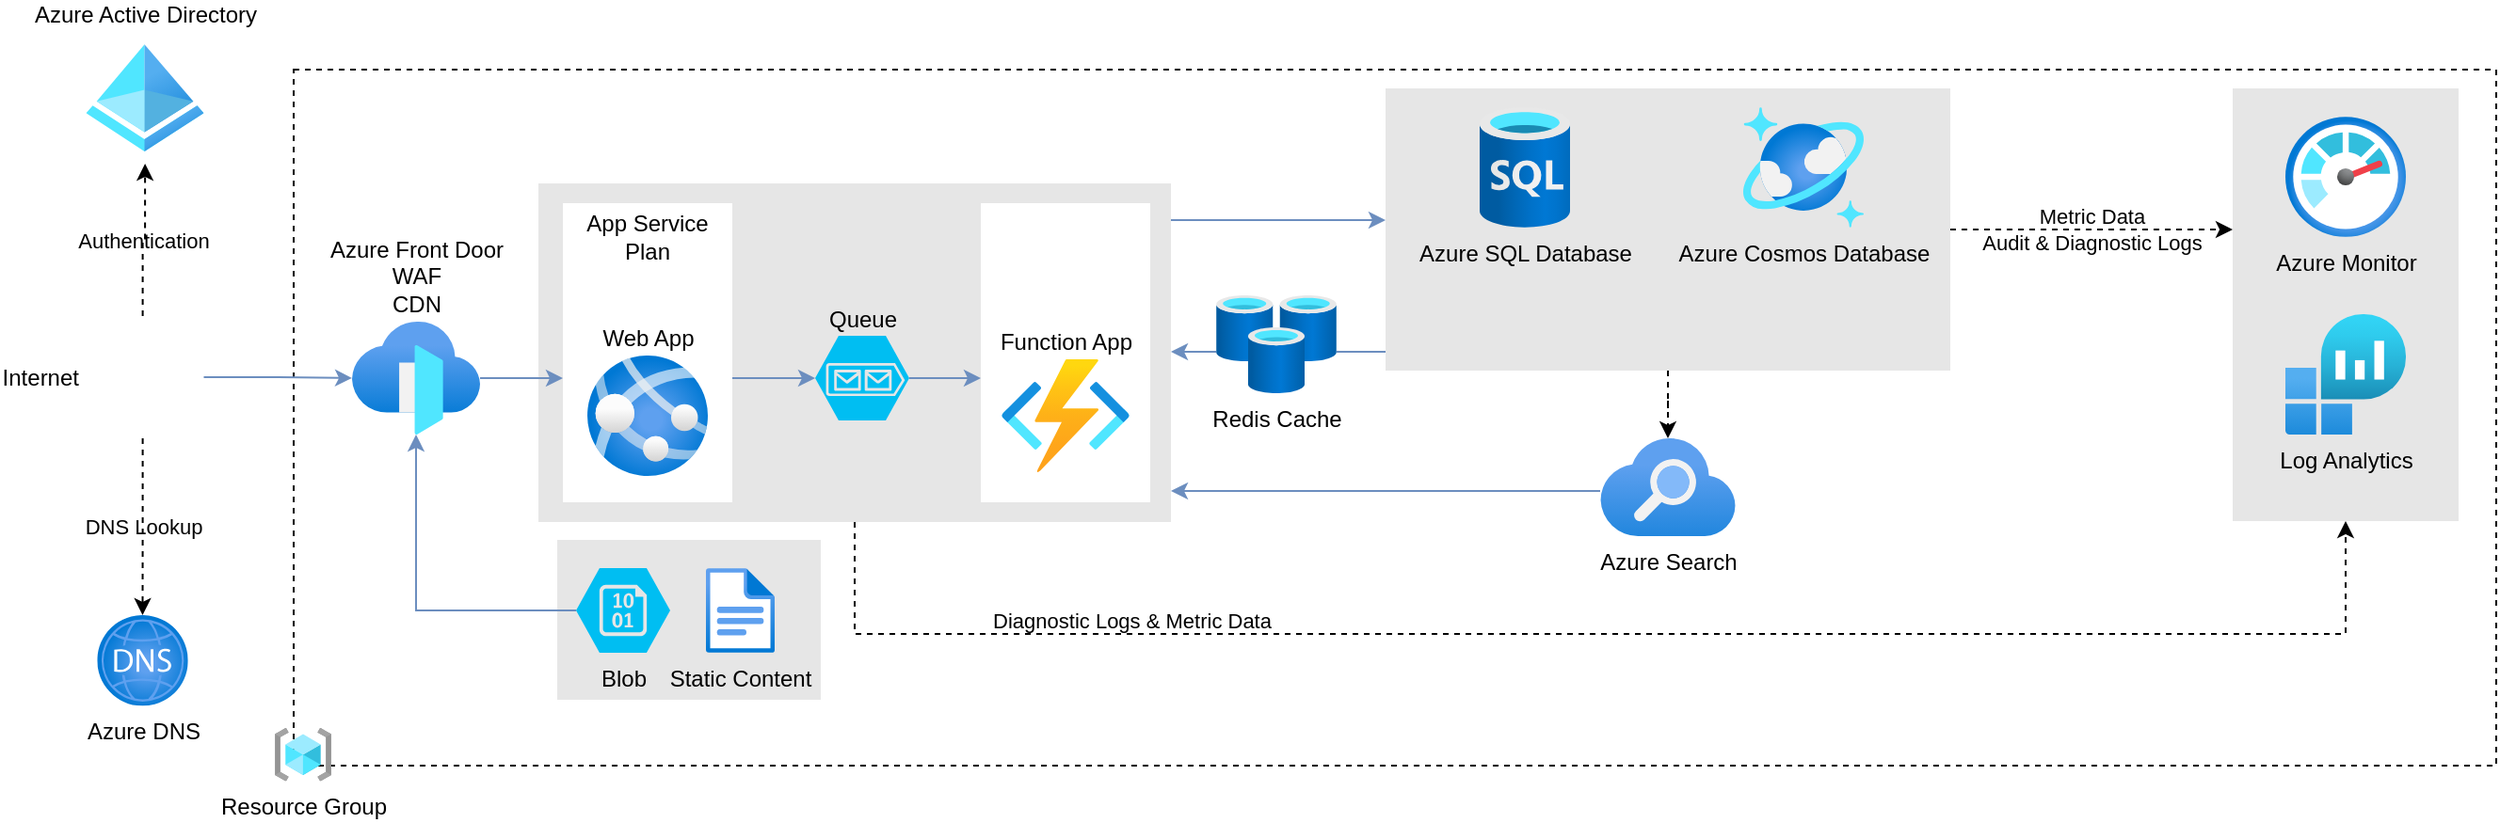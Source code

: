 <mxfile version="21.1.4" type="device">
  <diagram id="SuA4Y0zNOg8mSzCf1fTb" name="Página-1">
    <mxGraphModel dx="1366" dy="887" grid="1" gridSize="10" guides="1" tooltips="1" connect="1" arrows="1" fold="1" page="1" pageScale="1" pageWidth="827" pageHeight="1169" math="0" shadow="0">
      <root>
        <mxCell id="0" />
        <mxCell id="1" parent="0" />
        <mxCell id="rHMRhhfsmZjwr-JyM9iI-22" value="" style="rounded=0;whiteSpace=wrap;html=1;fillColor=none;dashed=1;labelBackgroundColor=none;" parent="1" vertex="1">
          <mxGeometry x="160" y="40" width="1170" height="370" as="geometry" />
        </mxCell>
        <mxCell id="rHMRhhfsmZjwr-JyM9iI-27" style="edgeStyle=orthogonalEdgeStyle;rounded=0;orthogonalLoop=1;jettySize=auto;html=1;dashed=1;labelBackgroundColor=none;" parent="1" source="rHMRhhfsmZjwr-JyM9iI-26" target="rHMRhhfsmZjwr-JyM9iI-19" edge="1">
          <mxGeometry relative="1" as="geometry" />
        </mxCell>
        <mxCell id="rHMRhhfsmZjwr-JyM9iI-30" style="edgeStyle=orthogonalEdgeStyle;rounded=0;orthogonalLoop=1;jettySize=auto;html=1;endArrow=none;endFill=0;fillColor=#dae8fc;strokeColor=#6c8ebf;labelBackgroundColor=none;" parent="1" source="rHMRhhfsmZjwr-JyM9iI-26" target="rHMRhhfsmZjwr-JyM9iI-20" edge="1">
          <mxGeometry relative="1" as="geometry">
            <Array as="points">
              <mxPoint x="730" y="190" />
              <mxPoint x="730" y="190" />
            </Array>
          </mxGeometry>
        </mxCell>
        <mxCell id="-X691ST315V3n6Ed_qC9-4" value="Metric Data&lt;br&gt;Audit &amp;amp; Diagnostic Logs" style="edgeStyle=orthogonalEdgeStyle;rounded=0;orthogonalLoop=1;jettySize=auto;html=1;labelBackgroundColor=none;dashed=1;" parent="1" source="rHMRhhfsmZjwr-JyM9iI-26" target="-X691ST315V3n6Ed_qC9-3" edge="1">
          <mxGeometry relative="1" as="geometry">
            <Array as="points">
              <mxPoint x="1110" y="125" />
              <mxPoint x="1110" y="125" />
            </Array>
          </mxGeometry>
        </mxCell>
        <mxCell id="rHMRhhfsmZjwr-JyM9iI-34" style="edgeStyle=orthogonalEdgeStyle;rounded=0;orthogonalLoop=1;jettySize=auto;html=1;fillColor=#dae8fc;strokeColor=#6c8ebf;labelBackgroundColor=none;" parent="1" source="rHMRhhfsmZjwr-JyM9iI-25" target="rHMRhhfsmZjwr-JyM9iI-26" edge="1">
          <mxGeometry relative="1" as="geometry">
            <Array as="points">
              <mxPoint x="710" y="120" />
              <mxPoint x="710" y="120" />
            </Array>
          </mxGeometry>
        </mxCell>
        <mxCell id="-X691ST315V3n6Ed_qC9-6" style="edgeStyle=orthogonalEdgeStyle;rounded=0;orthogonalLoop=1;jettySize=auto;html=1;dashed=1;labelBackgroundColor=none;entryX=0.5;entryY=1;entryDx=0;entryDy=0;" parent="1" source="rHMRhhfsmZjwr-JyM9iI-25" target="-X691ST315V3n6Ed_qC9-3" edge="1">
          <mxGeometry relative="1" as="geometry">
            <mxPoint x="1250" y="300" as="targetPoint" />
            <Array as="points">
              <mxPoint x="458" y="340" />
              <mxPoint x="1250" y="340" />
            </Array>
          </mxGeometry>
        </mxCell>
        <mxCell id="-X691ST315V3n6Ed_qC9-7" value="Diagnostic Logs &amp;amp; Metric Data" style="edgeLabel;html=1;align=center;verticalAlign=middle;resizable=0;points=[];labelBackgroundColor=none;" parent="-X691ST315V3n6Ed_qC9-6" vertex="1" connectable="0">
          <mxGeometry x="-0.561" relative="1" as="geometry">
            <mxPoint x="6" y="-7" as="offset" />
          </mxGeometry>
        </mxCell>
        <mxCell id="rHMRhhfsmZjwr-JyM9iI-25" value="" style="rounded=0;whiteSpace=wrap;html=1;dashed=1;labelBackgroundColor=none;fillColor=#E6E6E6;strokeColor=none;" parent="1" vertex="1">
          <mxGeometry x="290" y="100.5" width="336" height="180" as="geometry" />
        </mxCell>
        <mxCell id="rHMRhhfsmZjwr-JyM9iI-24" value="" style="rounded=0;whiteSpace=wrap;html=1;dashed=1;fillColor=#E6E6E6;strokeColor=none;labelBackgroundColor=none;" parent="1" vertex="1">
          <mxGeometry x="300" y="290" width="140" height="85" as="geometry" />
        </mxCell>
        <mxCell id="rHMRhhfsmZjwr-JyM9iI-1" value="Azure Active Directory" style="aspect=fixed;html=1;points=[];align=center;image;fontSize=12;image=img/lib/azure2/identity/Azure_Active_Directory.svg;fontFamily=Helvetica;fontColor=default;strokeColor=none;fillColor=#00BEF2;labelPosition=center;verticalLabelPosition=top;verticalAlign=bottom;labelBackgroundColor=none;" parent="1" vertex="1">
          <mxGeometry x="49.75" y="20" width="62.5" height="70" as="geometry" />
        </mxCell>
        <mxCell id="rHMRhhfsmZjwr-JyM9iI-5" value="DNS Lookup" style="edgeStyle=orthogonalEdgeStyle;rounded=0;orthogonalLoop=1;jettySize=auto;html=1;dashed=1;labelBackgroundColor=none;" parent="1" source="rHMRhhfsmZjwr-JyM9iI-3" target="rHMRhhfsmZjwr-JyM9iI-4" edge="1">
          <mxGeometry relative="1" as="geometry" />
        </mxCell>
        <mxCell id="rHMRhhfsmZjwr-JyM9iI-6" value="Authentication" style="edgeStyle=orthogonalEdgeStyle;rounded=0;orthogonalLoop=1;jettySize=auto;html=1;dashed=1;labelBackgroundColor=none;" parent="1" source="rHMRhhfsmZjwr-JyM9iI-3" target="rHMRhhfsmZjwr-JyM9iI-1" edge="1">
          <mxGeometry relative="1" as="geometry" />
        </mxCell>
        <mxCell id="rHMRhhfsmZjwr-JyM9iI-14" style="edgeStyle=orthogonalEdgeStyle;rounded=0;orthogonalLoop=1;jettySize=auto;html=1;fillColor=#dae8fc;strokeColor=#6c8ebf;labelBackgroundColor=none;" parent="1" source="rHMRhhfsmZjwr-JyM9iI-3" target="rHMRhhfsmZjwr-JyM9iI-7" edge="1">
          <mxGeometry relative="1" as="geometry" />
        </mxCell>
        <mxCell id="rHMRhhfsmZjwr-JyM9iI-3" value="Internet" style="shape=image;html=1;verticalAlign=middle;verticalLabelPosition=middle;labelBackgroundColor=none;imageAspect=0;aspect=fixed;image=https://cdn4.iconfinder.com/data/icons/for-your-interface-free-samples/128/Globe-128.png;labelPosition=left;align=right;" parent="1" vertex="1">
          <mxGeometry x="47.25" y="171" width="65" height="65" as="geometry" />
        </mxCell>
        <mxCell id="rHMRhhfsmZjwr-JyM9iI-4" value="Azure DNS" style="aspect=fixed;html=1;points=[];align=center;image;fontSize=12;image=img/lib/azure2/networking/DNS_Zones.svg;labelBackgroundColor=none;" parent="1" vertex="1">
          <mxGeometry x="55.63" y="330" width="48.25" height="48.25" as="geometry" />
        </mxCell>
        <mxCell id="rHMRhhfsmZjwr-JyM9iI-13" style="edgeStyle=orthogonalEdgeStyle;rounded=0;orthogonalLoop=1;jettySize=auto;html=1;fillColor=#dae8fc;strokeColor=#6c8ebf;labelBackgroundColor=none;" parent="1" source="rHMRhhfsmZjwr-JyM9iI-7" target="rHMRhhfsmZjwr-JyM9iI-28" edge="1">
          <mxGeometry relative="1" as="geometry">
            <Array as="points">
              <mxPoint x="290" y="204" />
              <mxPoint x="290" y="204" />
            </Array>
          </mxGeometry>
        </mxCell>
        <mxCell id="rHMRhhfsmZjwr-JyM9iI-7" value="Azure Front Door&lt;br&gt;WAF&lt;br&gt;CDN" style="aspect=fixed;html=1;points=[];align=center;image;fontSize=12;image=img/lib/azure2/networking/Front_Doors.svg;labelPosition=center;verticalLabelPosition=top;verticalAlign=bottom;labelBackgroundColor=none;" parent="1" vertex="1">
          <mxGeometry x="191" y="174" width="68" height="60" as="geometry" />
        </mxCell>
        <mxCell id="rHMRhhfsmZjwr-JyM9iI-11" style="edgeStyle=orthogonalEdgeStyle;rounded=0;orthogonalLoop=1;jettySize=auto;html=1;fillColor=#dae8fc;strokeColor=#6c8ebf;labelBackgroundColor=none;" parent="1" source="rHMRhhfsmZjwr-JyM9iI-28" target="rHMRhhfsmZjwr-JyM9iI-10" edge="1">
          <mxGeometry relative="1" as="geometry">
            <Array as="points">
              <mxPoint x="410" y="204" />
              <mxPoint x="410" y="204" />
            </Array>
          </mxGeometry>
        </mxCell>
        <mxCell id="rHMRhhfsmZjwr-JyM9iI-12" style="edgeStyle=orthogonalEdgeStyle;rounded=0;orthogonalLoop=1;jettySize=auto;html=1;fillColor=#dae8fc;strokeColor=#6c8ebf;labelBackgroundColor=none;" parent="1" source="rHMRhhfsmZjwr-JyM9iI-10" target="rHMRhhfsmZjwr-JyM9iI-29" edge="1">
          <mxGeometry relative="1" as="geometry">
            <Array as="points">
              <mxPoint x="520" y="204" />
              <mxPoint x="520" y="204" />
            </Array>
          </mxGeometry>
        </mxCell>
        <mxCell id="rHMRhhfsmZjwr-JyM9iI-10" value="Queue" style="verticalLabelPosition=top;html=1;verticalAlign=bottom;align=center;strokeColor=none;fillColor=#00BEF2;shape=mxgraph.azure.storage_queue;labelPosition=center;labelBackgroundColor=none;" parent="1" vertex="1">
          <mxGeometry x="437" y="181.5" width="50" height="45" as="geometry" />
        </mxCell>
        <mxCell id="rHMRhhfsmZjwr-JyM9iI-16" style="edgeStyle=orthogonalEdgeStyle;rounded=0;orthogonalLoop=1;jettySize=auto;html=1;fillColor=#dae8fc;strokeColor=#6c8ebf;labelBackgroundColor=none;" parent="1" source="rHMRhhfsmZjwr-JyM9iI-15" target="rHMRhhfsmZjwr-JyM9iI-7" edge="1">
          <mxGeometry relative="1" as="geometry" />
        </mxCell>
        <mxCell id="rHMRhhfsmZjwr-JyM9iI-15" value="Blob" style="verticalLabelPosition=bottom;html=1;verticalAlign=top;align=center;strokeColor=none;fillColor=#00BEF2;shape=mxgraph.azure.storage_blob;labelBackgroundColor=none;" parent="1" vertex="1">
          <mxGeometry x="310" y="305" width="50" height="45" as="geometry" />
        </mxCell>
        <mxCell id="rHMRhhfsmZjwr-JyM9iI-35" style="edgeStyle=orthogonalEdgeStyle;rounded=0;orthogonalLoop=1;jettySize=auto;html=1;fillColor=#dae8fc;strokeColor=#6c8ebf;labelBackgroundColor=none;" parent="1" source="rHMRhhfsmZjwr-JyM9iI-19" target="rHMRhhfsmZjwr-JyM9iI-25" edge="1">
          <mxGeometry relative="1" as="geometry">
            <Array as="points">
              <mxPoint x="680" y="264" />
              <mxPoint x="680" y="264" />
            </Array>
          </mxGeometry>
        </mxCell>
        <mxCell id="rHMRhhfsmZjwr-JyM9iI-19" value="Azure Search" style="aspect=fixed;html=1;points=[];align=center;image;fontSize=12;image=img/lib/azure2/app_services/Search_Services.svg;labelBackgroundColor=none;" parent="1" vertex="1">
          <mxGeometry x="854" y="236" width="72" height="52" as="geometry" />
        </mxCell>
        <mxCell id="rHMRhhfsmZjwr-JyM9iI-31" style="rounded=0;orthogonalLoop=1;jettySize=auto;html=1;edgeStyle=orthogonalEdgeStyle;fillColor=#dae8fc;strokeColor=#6c8ebf;labelBackgroundColor=none;" parent="1" source="rHMRhhfsmZjwr-JyM9iI-20" target="rHMRhhfsmZjwr-JyM9iI-25" edge="1">
          <mxGeometry relative="1" as="geometry">
            <Array as="points">
              <mxPoint x="640" y="190" />
              <mxPoint x="640" y="190" />
            </Array>
          </mxGeometry>
        </mxCell>
        <mxCell id="rHMRhhfsmZjwr-JyM9iI-20" value="Redis Cache" style="aspect=fixed;html=1;points=[];align=center;image;fontSize=12;image=img/lib/azure2/databases/Cache_Redis.svg;labelBackgroundColor=none;" parent="1" vertex="1">
          <mxGeometry x="650" y="160" width="64" height="52" as="geometry" />
        </mxCell>
        <mxCell id="rHMRhhfsmZjwr-JyM9iI-21" value="Static Content" style="aspect=fixed;html=1;points=[];align=center;image;fontSize=12;image=img/lib/azure2/general/File.svg;labelBackgroundColor=none;" parent="1" vertex="1">
          <mxGeometry x="379" y="305" width="36.51" height="45" as="geometry" />
        </mxCell>
        <mxCell id="rHMRhhfsmZjwr-JyM9iI-23" value="Resource Group" style="aspect=fixed;html=1;points=[];align=center;image;fontSize=12;image=img/lib/azure2/general/Resource_Groups.svg;dashed=1;fillColor=none;labelBackgroundColor=none;" parent="1" vertex="1">
          <mxGeometry x="150" y="390" width="30" height="28.24" as="geometry" />
        </mxCell>
        <mxCell id="rHMRhhfsmZjwr-JyM9iI-32" value="" style="group;labelBackgroundColor=none;strokeColor=none;" parent="1" vertex="1" connectable="0">
          <mxGeometry x="525" y="111" width="90" height="159" as="geometry" />
        </mxCell>
        <mxCell id="rHMRhhfsmZjwr-JyM9iI-29" value="" style="rounded=0;whiteSpace=wrap;html=1;dashed=1;labelBackgroundColor=none;fillColor=#FFFFFF;labelPosition=center;verticalLabelPosition=top;align=center;verticalAlign=bottom;spacingTop=0;spacingBottom=-35;strokeColor=none;" parent="rHMRhhfsmZjwr-JyM9iI-32" vertex="1">
          <mxGeometry width="90" height="159" as="geometry" />
        </mxCell>
        <mxCell id="rHMRhhfsmZjwr-JyM9iI-9" value="Function App" style="aspect=fixed;html=1;points=[];align=center;image;fontSize=12;image=img/lib/azure2/compute/Function_Apps.svg;labelPosition=center;verticalLabelPosition=top;verticalAlign=bottom;labelBackgroundColor=none;" parent="rHMRhhfsmZjwr-JyM9iI-32" vertex="1">
          <mxGeometry x="11" y="83" width="68" height="60" as="geometry" />
        </mxCell>
        <mxCell id="rHMRhhfsmZjwr-JyM9iI-33" value="" style="group;labelBackgroundColor=none;strokeColor=none;" parent="1" vertex="1" connectable="0">
          <mxGeometry x="303" y="111" width="90" height="159" as="geometry" />
        </mxCell>
        <mxCell id="rHMRhhfsmZjwr-JyM9iI-28" value="App Service Plan" style="rounded=0;whiteSpace=wrap;html=1;dashed=1;labelBackgroundColor=none;fillColor=#FFFFFF;labelPosition=center;verticalLabelPosition=top;align=center;verticalAlign=bottom;spacingTop=0;spacingBottom=-35;strokeColor=none;" parent="rHMRhhfsmZjwr-JyM9iI-33" vertex="1">
          <mxGeometry width="90" height="159" as="geometry" />
        </mxCell>
        <mxCell id="rHMRhhfsmZjwr-JyM9iI-8" value="Web App" style="aspect=fixed;html=1;points=[];align=center;image;fontSize=12;image=img/lib/azure2/compute/App_Services.svg;labelPosition=center;verticalLabelPosition=top;verticalAlign=bottom;labelBackgroundColor=none;" parent="rHMRhhfsmZjwr-JyM9iI-33" vertex="1">
          <mxGeometry x="13" y="81" width="64" height="64" as="geometry" />
        </mxCell>
        <mxCell id="-X691ST315V3n6Ed_qC9-5" value="" style="group;labelBackgroundColor=none;strokeColor=none;" parent="1" vertex="1" connectable="0">
          <mxGeometry x="1190" y="50" width="120" height="230" as="geometry" />
        </mxCell>
        <mxCell id="-X691ST315V3n6Ed_qC9-3" value="" style="rounded=0;whiteSpace=wrap;html=1;dashed=1;labelBackgroundColor=none;fillColor=#E6E6E6;strokeColor=none;" parent="-X691ST315V3n6Ed_qC9-5" vertex="1">
          <mxGeometry width="120" height="230" as="geometry" />
        </mxCell>
        <mxCell id="-X691ST315V3n6Ed_qC9-1" value="Azure Monitor" style="aspect=fixed;html=1;points=[];align=center;image;fontSize=12;image=img/lib/azure2/management_governance/Monitor.svg;dashed=1;labelBackgroundColor=none;fillColor=#FFFFFF;" parent="-X691ST315V3n6Ed_qC9-5" vertex="1">
          <mxGeometry x="28" y="15" width="64" height="64" as="geometry" />
        </mxCell>
        <mxCell id="-X691ST315V3n6Ed_qC9-2" value="Log Analytics" style="aspect=fixed;html=1;points=[];align=center;image;fontSize=12;image=img/lib/azure2/analytics/Log_Analytics_Workspaces.svg;dashed=1;labelBackgroundColor=none;fillColor=#FFFFFF;" parent="-X691ST315V3n6Ed_qC9-5" vertex="1">
          <mxGeometry x="28" y="120" width="64" height="64" as="geometry" />
        </mxCell>
        <mxCell id="-X691ST315V3n6Ed_qC9-8" value="" style="group;labelBackgroundColor=none;strokeColor=none;" parent="1" vertex="1" connectable="0">
          <mxGeometry x="740" y="50" width="300" height="150" as="geometry" />
        </mxCell>
        <mxCell id="rHMRhhfsmZjwr-JyM9iI-26" value="" style="rounded=0;whiteSpace=wrap;html=1;dashed=1;labelBackgroundColor=none;fillColor=#E6E6E6;strokeColor=none;" parent="-X691ST315V3n6Ed_qC9-8" vertex="1">
          <mxGeometry width="300" height="150" as="geometry" />
        </mxCell>
        <mxCell id="rHMRhhfsmZjwr-JyM9iI-17" value="Azure SQL Database" style="aspect=fixed;html=1;points=[];align=center;image;fontSize=12;image=img/lib/azure2/databases/SQL_Database.svg;labelBackgroundColor=none;" parent="-X691ST315V3n6Ed_qC9-8" vertex="1">
          <mxGeometry x="50" y="10" width="48" height="64" as="geometry" />
        </mxCell>
        <mxCell id="rHMRhhfsmZjwr-JyM9iI-18" value="Azure Cosmos Database" style="aspect=fixed;html=1;points=[];align=center;image;fontSize=12;image=img/lib/azure2/databases/Azure_Cosmos_DB.svg;labelBackgroundColor=none;" parent="-X691ST315V3n6Ed_qC9-8" vertex="1">
          <mxGeometry x="190" y="10" width="64" height="64" as="geometry" />
        </mxCell>
      </root>
    </mxGraphModel>
  </diagram>
</mxfile>
